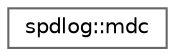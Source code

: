 digraph "类继承关系图"
{
 // LATEX_PDF_SIZE
  bgcolor="transparent";
  edge [fontname=Helvetica,fontsize=10,labelfontname=Helvetica,labelfontsize=10];
  node [fontname=Helvetica,fontsize=10,shape=box,height=0.2,width=0.4];
  rankdir="LR";
  Node0 [id="Node000000",label="spdlog::mdc",height=0.2,width=0.4,color="grey40", fillcolor="white", style="filled",URL="$classspdlog_1_1mdc.html",tooltip=" "];
}
